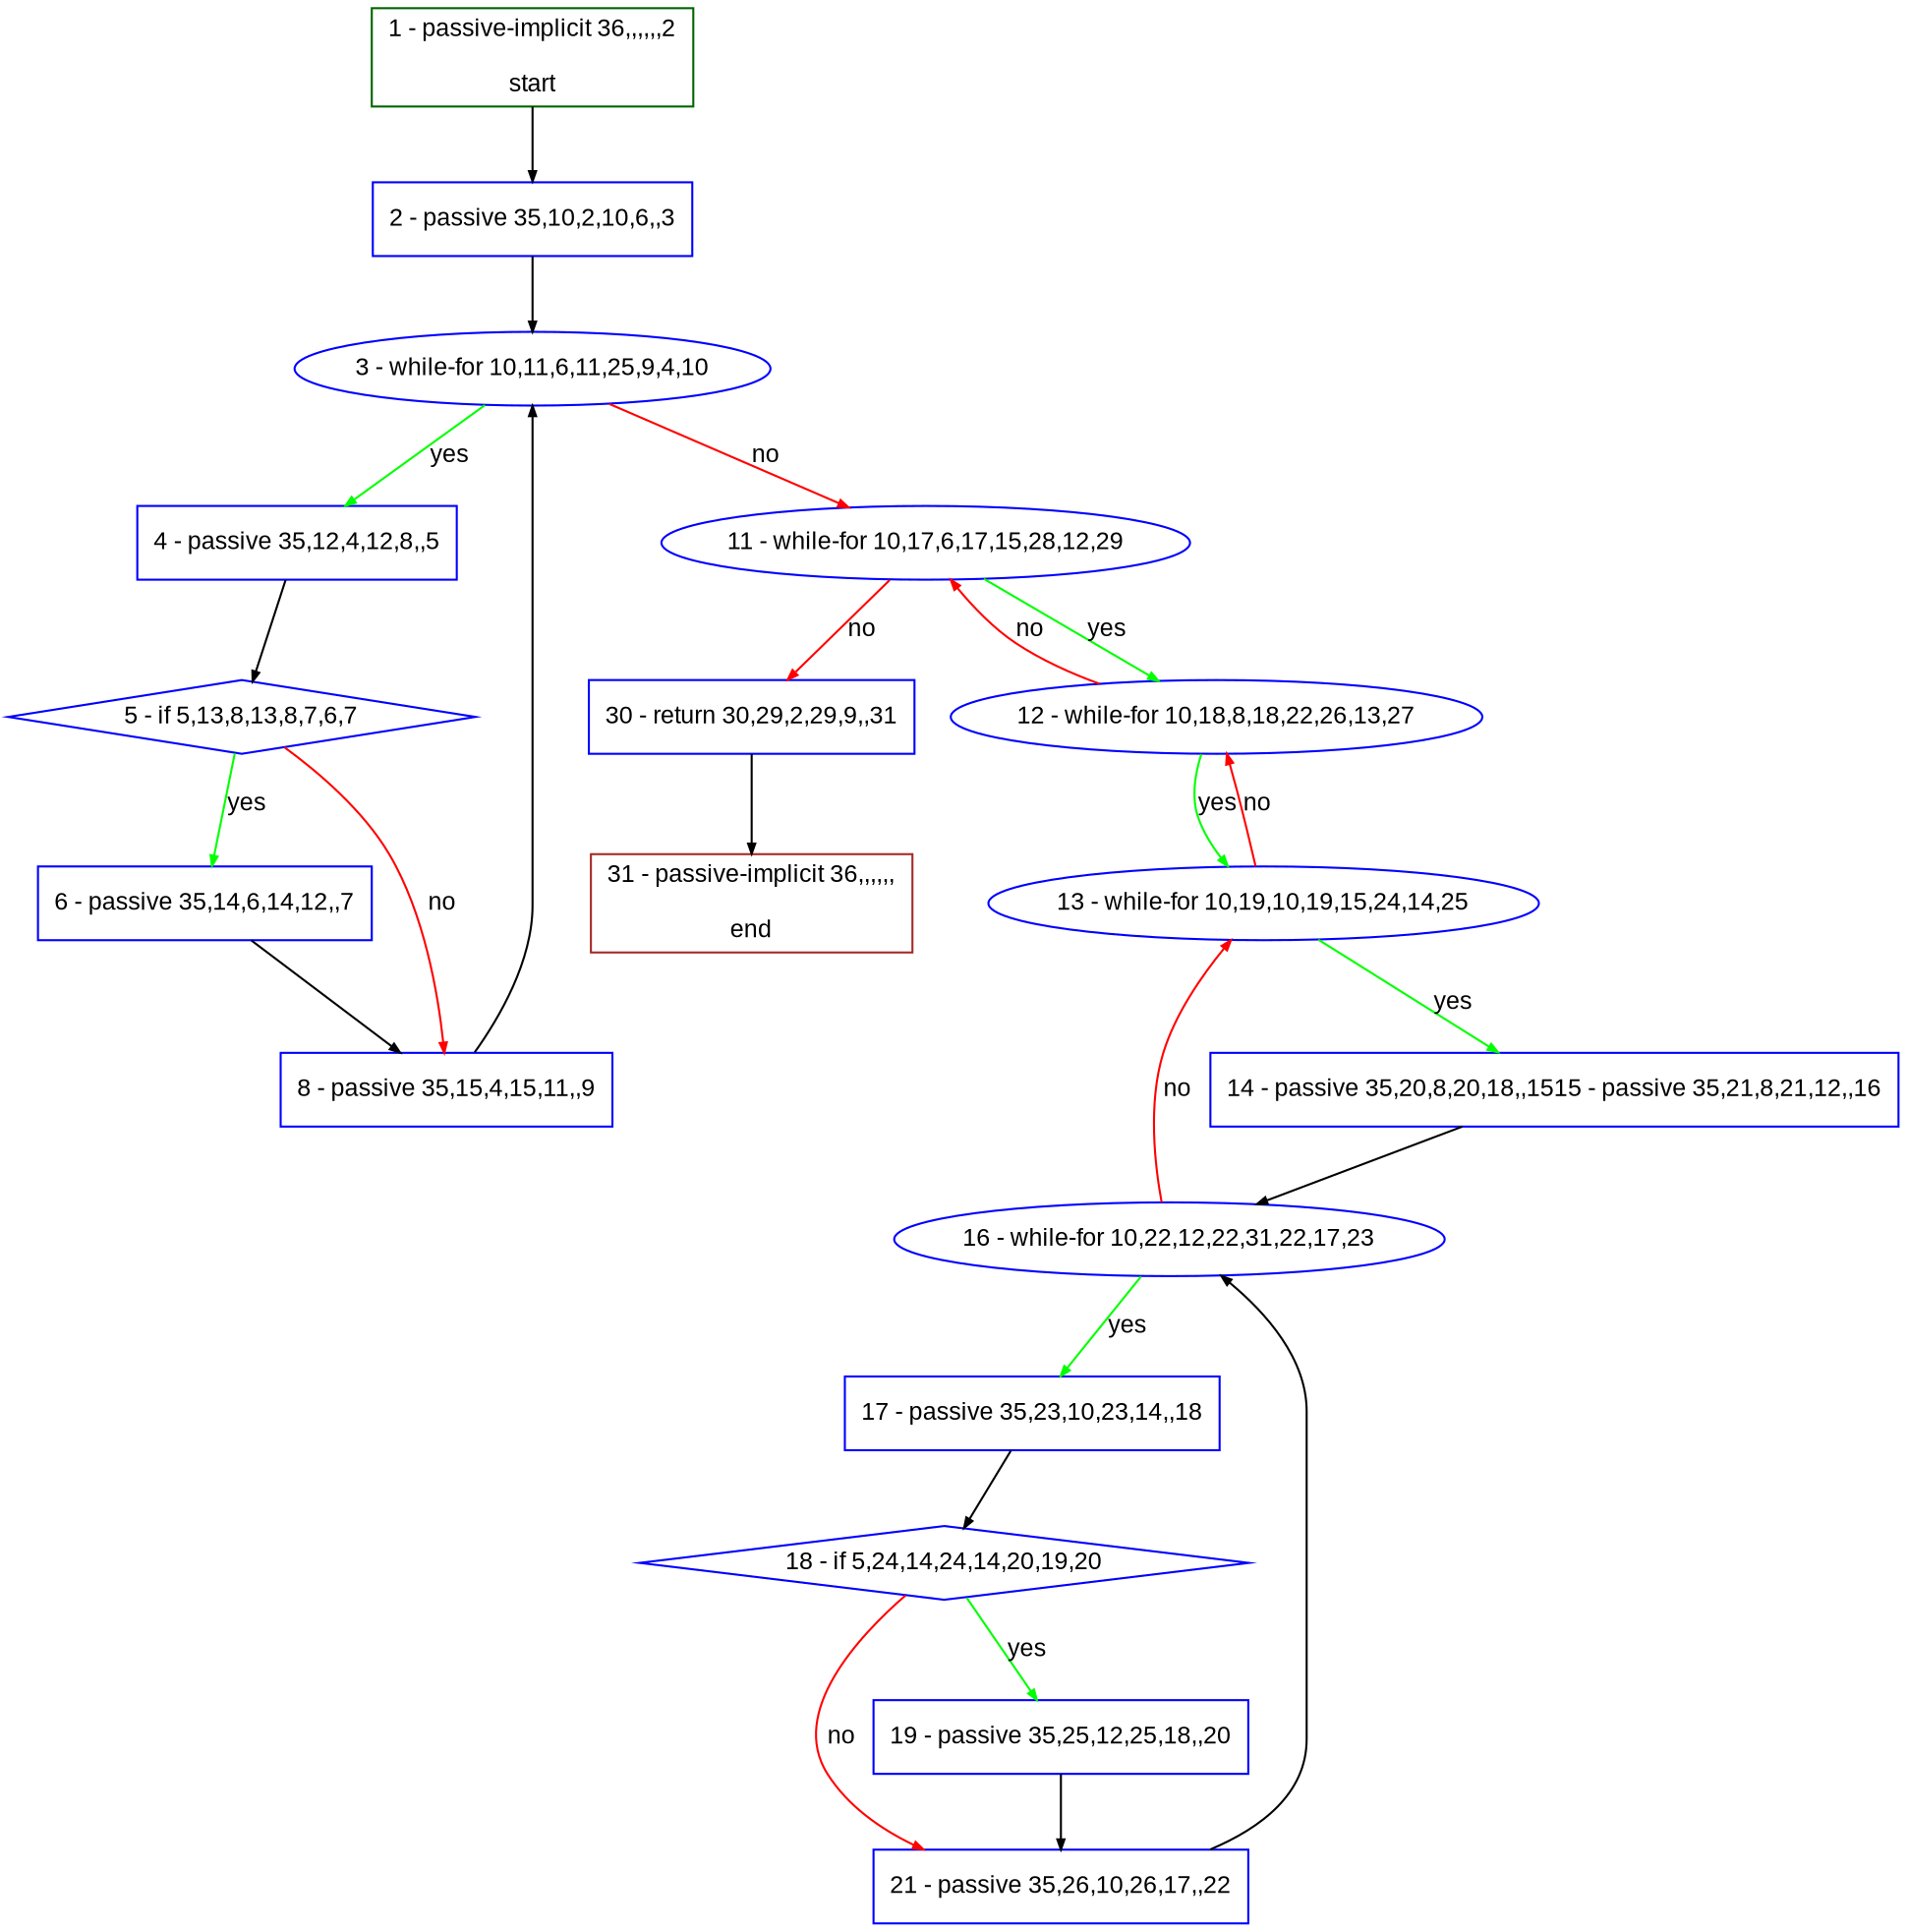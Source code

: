 digraph "" {
  graph [bgcolor="white", fillcolor="#FFFFCC", pack="true", packmode="clust", fontname="Arial", label="", fontsize="12", compound="true", style="rounded,filled"];
  node [node_initialized="no", fillcolor="white", fontname="Arial", label="", color="grey", fontsize="12", fixedsize="false", compound="true", shape="rectangle", style="filled"];
  edge [arrowtail="none", lhead="", fontcolor="black", fontname="Arial", label="", color="black", fontsize="12", arrowhead="normal", arrowsize="0.5", compound="true", ltail="", dir="forward"];
  __N1 [fillcolor="#ffffff", label="2 - passive 35,10,2,10,6,,3", color="#0000ff", shape="box", style="filled"];
  __N2 [fillcolor="#ffffff", label="1 - passive-implicit 36,,,,,,2\n\nstart", color="#006400", shape="box", style="filled"];
  __N3 [fillcolor="#ffffff", label="3 - while-for 10,11,6,11,25,9,4,10", color="#0000ff", shape="oval", style="filled"];
  __N4 [fillcolor="#ffffff", label="4 - passive 35,12,4,12,8,,5", color="#0000ff", shape="box", style="filled"];
  __N5 [fillcolor="#ffffff", label="11 - while-for 10,17,6,17,15,28,12,29", color="#0000ff", shape="oval", style="filled"];
  __N6 [fillcolor="#ffffff", label="5 - if 5,13,8,13,8,7,6,7", color="#0000ff", shape="diamond", style="filled"];
  __N7 [fillcolor="#ffffff", label="6 - passive 35,14,6,14,12,,7", color="#0000ff", shape="box", style="filled"];
  __N8 [fillcolor="#ffffff", label="8 - passive 35,15,4,15,11,,9", color="#0000ff", shape="box", style="filled"];
  __N9 [fillcolor="#ffffff", label="12 - while-for 10,18,8,18,22,26,13,27", color="#0000ff", shape="oval", style="filled"];
  __N10 [fillcolor="#ffffff", label="30 - return 30,29,2,29,9,,31", color="#0000ff", shape="box", style="filled"];
  __N11 [fillcolor="#ffffff", label="13 - while-for 10,19,10,19,15,24,14,25", color="#0000ff", shape="oval", style="filled"];
  __N12 [fillcolor="#ffffff", label="14 - passive 35,20,8,20,18,,1515 - passive 35,21,8,21,12,,16", color="#0000ff", shape="box", style="filled"];
  __N13 [fillcolor="#ffffff", label="16 - while-for 10,22,12,22,31,22,17,23", color="#0000ff", shape="oval", style="filled"];
  __N14 [fillcolor="#ffffff", label="17 - passive 35,23,10,23,14,,18", color="#0000ff", shape="box", style="filled"];
  __N15 [fillcolor="#ffffff", label="18 - if 5,24,14,24,14,20,19,20", color="#0000ff", shape="diamond", style="filled"];
  __N16 [fillcolor="#ffffff", label="19 - passive 35,25,12,25,18,,20", color="#0000ff", shape="box", style="filled"];
  __N17 [fillcolor="#ffffff", label="21 - passive 35,26,10,26,17,,22", color="#0000ff", shape="box", style="filled"];
  __N18 [fillcolor="#ffffff", label="31 - passive-implicit 36,,,,,,\n\nend", color="#a52a2a", shape="box", style="filled"];
  __N2 -> __N1 [arrowtail="none", color="#000000", label="", arrowhead="normal", dir="forward"];
  __N1 -> __N3 [arrowtail="none", color="#000000", label="", arrowhead="normal", dir="forward"];
  __N3 -> __N4 [arrowtail="none", color="#00ff00", label="yes", arrowhead="normal", dir="forward"];
  __N3 -> __N5 [arrowtail="none", color="#ff0000", label="no", arrowhead="normal", dir="forward"];
  __N4 -> __N6 [arrowtail="none", color="#000000", label="", arrowhead="normal", dir="forward"];
  __N6 -> __N7 [arrowtail="none", color="#00ff00", label="yes", arrowhead="normal", dir="forward"];
  __N6 -> __N8 [arrowtail="none", color="#ff0000", label="no", arrowhead="normal", dir="forward"];
  __N7 -> __N8 [arrowtail="none", color="#000000", label="", arrowhead="normal", dir="forward"];
  __N8 -> __N3 [arrowtail="none", color="#000000", label="", arrowhead="normal", dir="forward"];
  __N5 -> __N9 [arrowtail="none", color="#00ff00", label="yes", arrowhead="normal", dir="forward"];
  __N9 -> __N5 [arrowtail="none", color="#ff0000", label="no", arrowhead="normal", dir="forward"];
  __N5 -> __N10 [arrowtail="none", color="#ff0000", label="no", arrowhead="normal", dir="forward"];
  __N9 -> __N11 [arrowtail="none", color="#00ff00", label="yes", arrowhead="normal", dir="forward"];
  __N11 -> __N9 [arrowtail="none", color="#ff0000", label="no", arrowhead="normal", dir="forward"];
  __N11 -> __N12 [arrowtail="none", color="#00ff00", label="yes", arrowhead="normal", dir="forward"];
  __N12 -> __N13 [arrowtail="none", color="#000000", label="", arrowhead="normal", dir="forward"];
  __N13 -> __N11 [arrowtail="none", color="#ff0000", label="no", arrowhead="normal", dir="forward"];
  __N13 -> __N14 [arrowtail="none", color="#00ff00", label="yes", arrowhead="normal", dir="forward"];
  __N14 -> __N15 [arrowtail="none", color="#000000", label="", arrowhead="normal", dir="forward"];
  __N15 -> __N16 [arrowtail="none", color="#00ff00", label="yes", arrowhead="normal", dir="forward"];
  __N15 -> __N17 [arrowtail="none", color="#ff0000", label="no", arrowhead="normal", dir="forward"];
  __N16 -> __N17 [arrowtail="none", color="#000000", label="", arrowhead="normal", dir="forward"];
  __N17 -> __N13 [arrowtail="none", color="#000000", label="", arrowhead="normal", dir="forward"];
  __N10 -> __N18 [arrowtail="none", color="#000000", label="", arrowhead="normal", dir="forward"];
}
